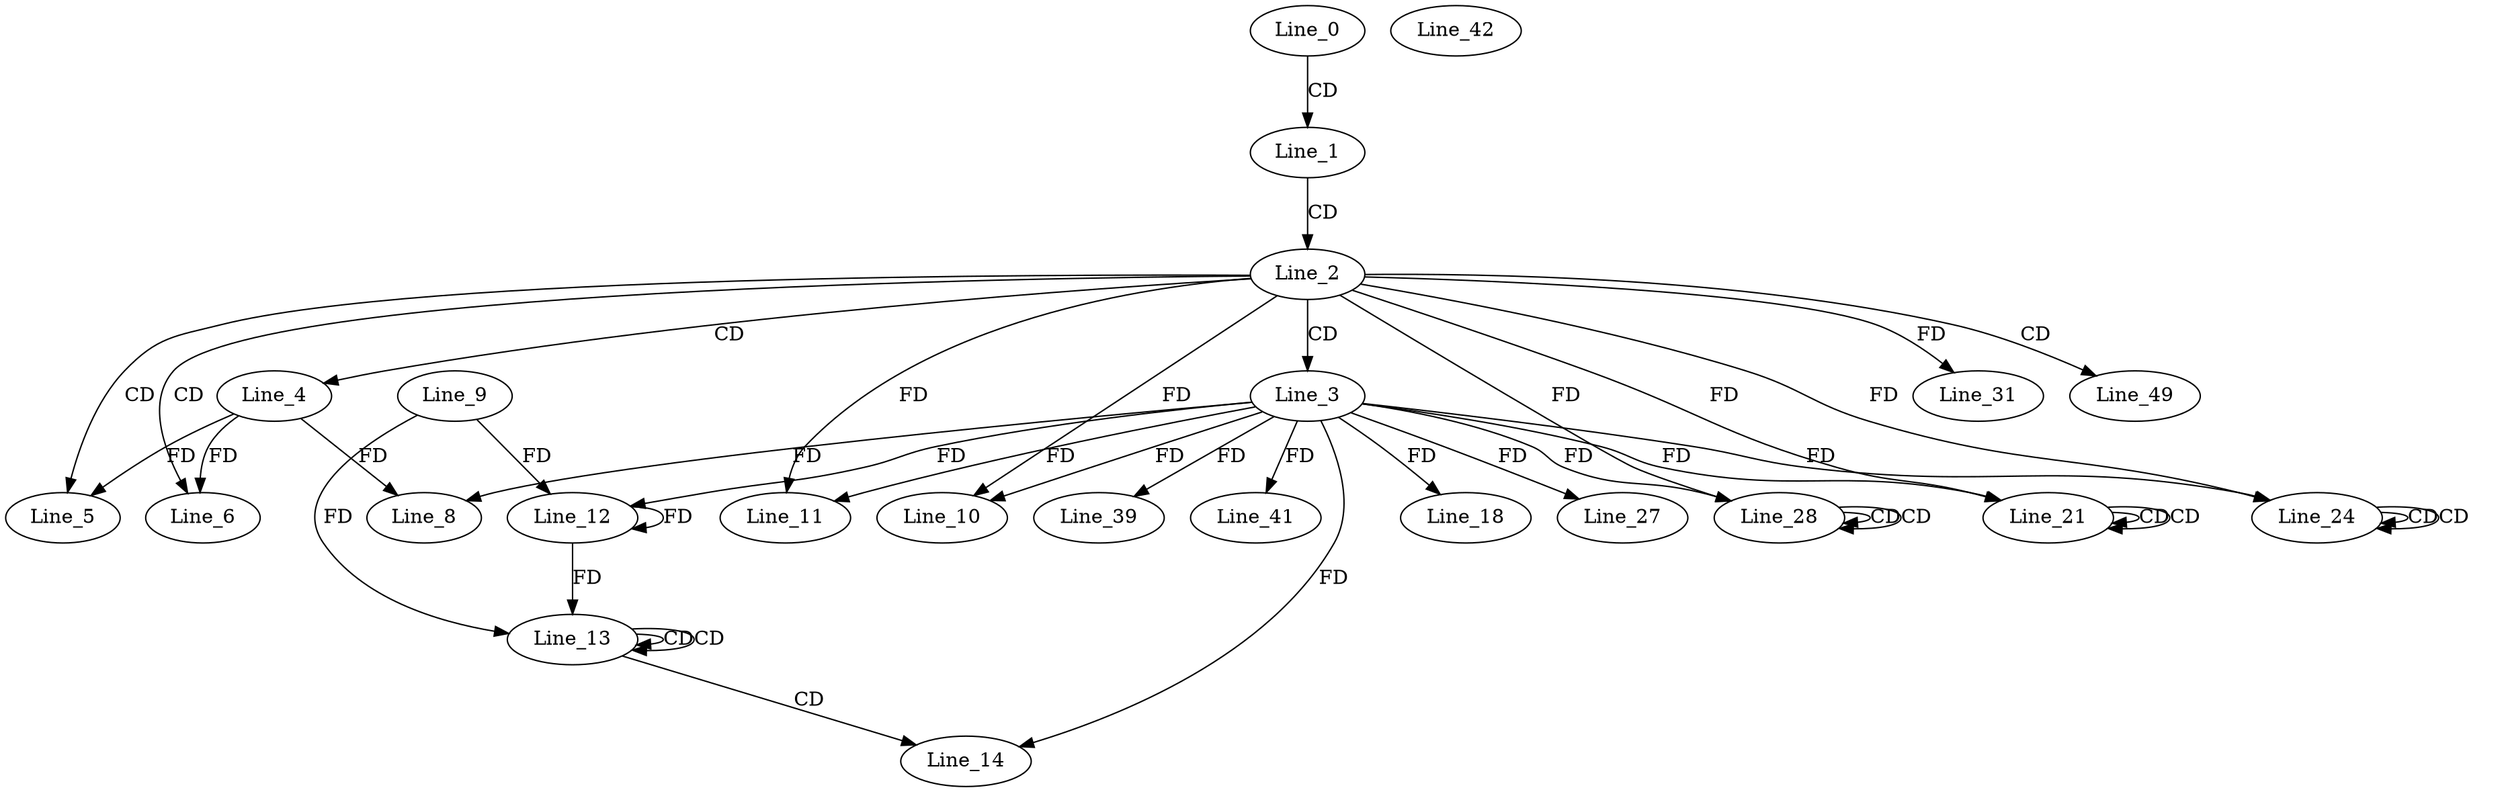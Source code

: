 digraph G {
  Line_0;
  Line_1;
  Line_2;
  Line_3;
  Line_4;
  Line_5;
  Line_6;
  Line_8;
  Line_10;
  Line_11;
  Line_9;
  Line_12;
  Line_12;
  Line_13;
  Line_13;
  Line_13;
  Line_14;
  Line_18;
  Line_21;
  Line_21;
  Line_21;
  Line_24;
  Line_24;
  Line_24;
  Line_27;
  Line_28;
  Line_28;
  Line_28;
  Line_31;
  Line_39;
  Line_41;
  Line_42;
  Line_49;
  Line_0 -> Line_1 [ label="CD" ];
  Line_1 -> Line_2 [ label="CD" ];
  Line_2 -> Line_3 [ label="CD" ];
  Line_2 -> Line_4 [ label="CD" ];
  Line_2 -> Line_5 [ label="CD" ];
  Line_4 -> Line_5 [ label="FD" ];
  Line_2 -> Line_6 [ label="CD" ];
  Line_4 -> Line_6 [ label="FD" ];
  Line_3 -> Line_8 [ label="FD" ];
  Line_4 -> Line_8 [ label="FD" ];
  Line_3 -> Line_10 [ label="FD" ];
  Line_2 -> Line_10 [ label="FD" ];
  Line_3 -> Line_11 [ label="FD" ];
  Line_2 -> Line_11 [ label="FD" ];
  Line_9 -> Line_12 [ label="FD" ];
  Line_12 -> Line_12 [ label="FD" ];
  Line_3 -> Line_12 [ label="FD" ];
  Line_13 -> Line_13 [ label="CD" ];
  Line_13 -> Line_13 [ label="CD" ];
  Line_9 -> Line_13 [ label="FD" ];
  Line_12 -> Line_13 [ label="FD" ];
  Line_13 -> Line_14 [ label="CD" ];
  Line_3 -> Line_14 [ label="FD" ];
  Line_3 -> Line_18 [ label="FD" ];
  Line_21 -> Line_21 [ label="CD" ];
  Line_21 -> Line_21 [ label="CD" ];
  Line_3 -> Line_21 [ label="FD" ];
  Line_2 -> Line_21 [ label="FD" ];
  Line_24 -> Line_24 [ label="CD" ];
  Line_24 -> Line_24 [ label="CD" ];
  Line_3 -> Line_24 [ label="FD" ];
  Line_2 -> Line_24 [ label="FD" ];
  Line_3 -> Line_27 [ label="FD" ];
  Line_28 -> Line_28 [ label="CD" ];
  Line_28 -> Line_28 [ label="CD" ];
  Line_3 -> Line_28 [ label="FD" ];
  Line_2 -> Line_28 [ label="FD" ];
  Line_2 -> Line_31 [ label="FD" ];
  Line_3 -> Line_39 [ label="FD" ];
  Line_3 -> Line_41 [ label="FD" ];
  Line_2 -> Line_49 [ label="CD" ];
}
